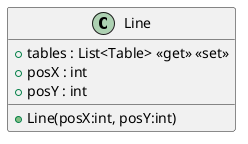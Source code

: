 @startuml
class Line {
    + tables : List<Table> <<get>> <<set>>
    + posX : int
    + posY : int
    + Line(posX:int, posY:int)
}
@enduml
